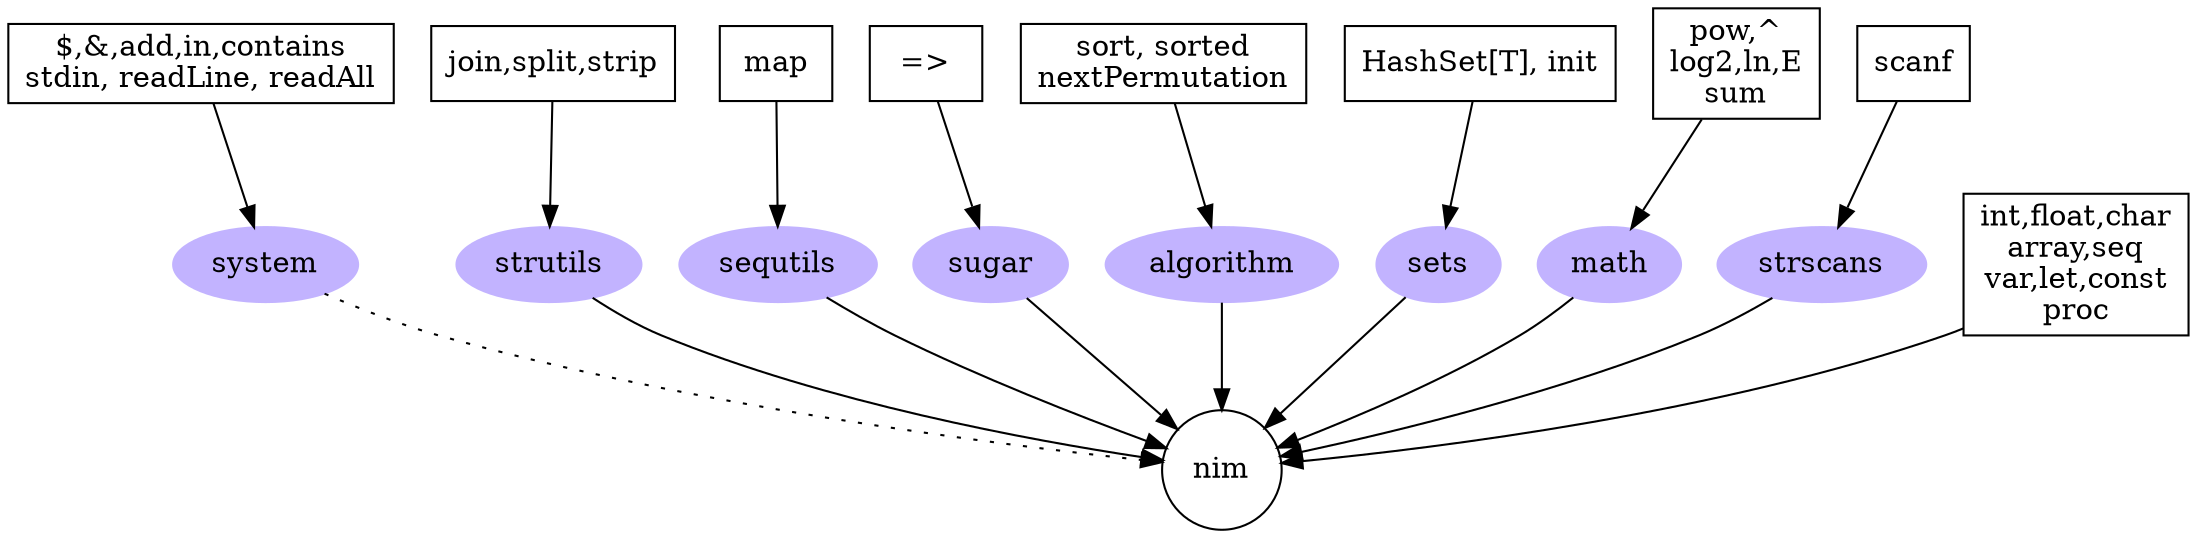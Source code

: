 digraph G {
  nim 
    [shape = circle, URL = "https://nim-lang.org"] ;
  
  system, strutils, 
  sequtils, sugar, 
  algorithm, sets, 
  math, strscans
    [style = filled, color = "0.7 0.3 1.0"] ;

  n0 [ label = "int,float,char\narray,seq\nvar,let,const\nproc", shape = box ]
  n0 -> nim ;
  
/* ************ */
  system -> nim [style = dotted] ;
  sys0 [ label = "$,&,add,in,contains\nstdin, readLine, readAll", 
          shape = box] ;
  sys0 -> system ;

/* ************ */
  strutils -> nim;
  str0[ label = "join,split,strip", 
    shape = box] ;
  str0 -> strutils ;

/* ************ */
  sequtils -> nim;
  seq0[ label = "map", 
    shape = box] ; 
  seq0 -> sequtils;
/* ************ */
  sugar -> nim;
  sug0[ label = "=>", 
    shape = box ] ; 
  sug0 -> sugar;
/* ************ */
  algorithm -> nim;
  alg0[label = "sort, sorted\nnextPermutation", 
    shape = box ]
  alg0 -> algorithm    
/* ************ */
  sets -> nim;
  set0[ label = "HashSet[T], init", 
    shape = box ] ; 
  set0 -> sets;

/* ************ */
  math -> nim;
  mat0[ label = "pow,^\nlog2,ln,E\nsum", 
    shape = box ] ; 
  mat0 -> math;

  strscans -> nim;
  scan0[ label = "scanf", 
    shape = box ]
  scan0 -> strscans
}
